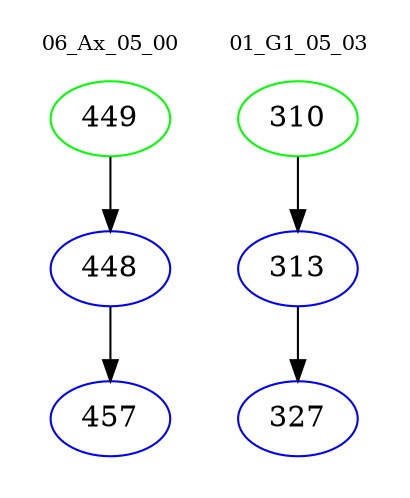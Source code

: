 digraph{
subgraph cluster_0 {
color = white
label = "06_Ax_05_00";
fontsize=10;
T0_449 [label="449", color="green"]
T0_449 -> T0_448 [color="black"]
T0_448 [label="448", color="blue"]
T0_448 -> T0_457 [color="black"]
T0_457 [label="457", color="blue"]
}
subgraph cluster_1 {
color = white
label = "01_G1_05_03";
fontsize=10;
T1_310 [label="310", color="green"]
T1_310 -> T1_313 [color="black"]
T1_313 [label="313", color="blue"]
T1_313 -> T1_327 [color="black"]
T1_327 [label="327", color="blue"]
}
}
